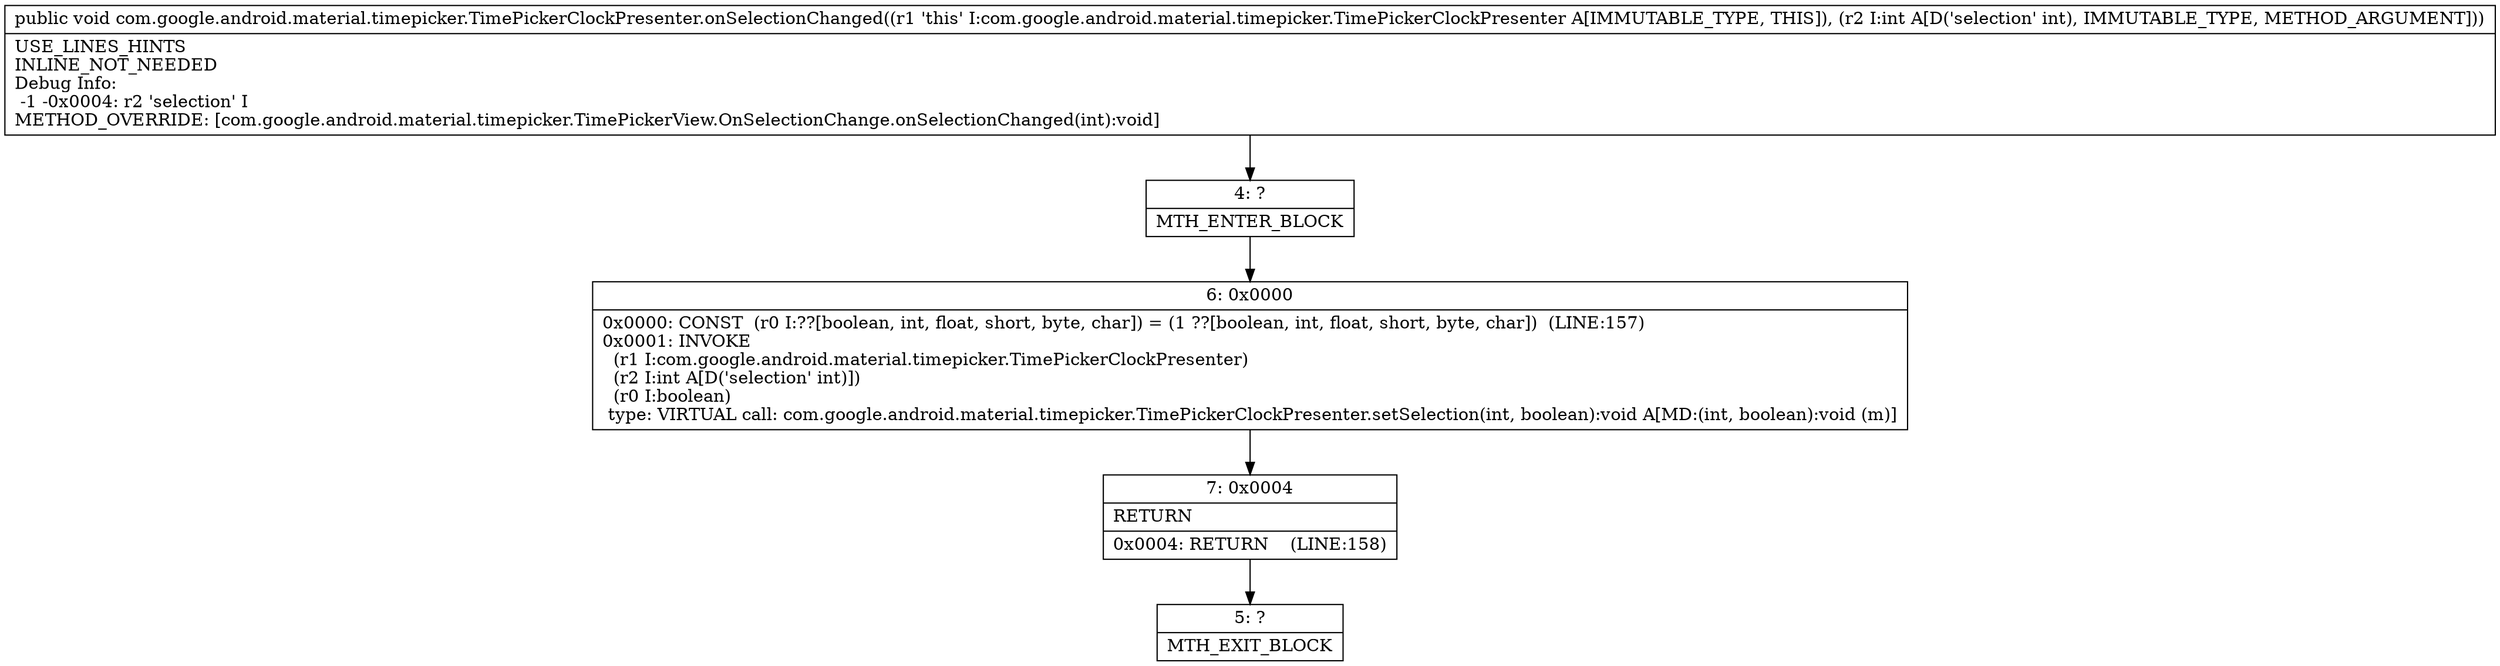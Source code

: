 digraph "CFG forcom.google.android.material.timepicker.TimePickerClockPresenter.onSelectionChanged(I)V" {
Node_4 [shape=record,label="{4\:\ ?|MTH_ENTER_BLOCK\l}"];
Node_6 [shape=record,label="{6\:\ 0x0000|0x0000: CONST  (r0 I:??[boolean, int, float, short, byte, char]) = (1 ??[boolean, int, float, short, byte, char])  (LINE:157)\l0x0001: INVOKE  \l  (r1 I:com.google.android.material.timepicker.TimePickerClockPresenter)\l  (r2 I:int A[D('selection' int)])\l  (r0 I:boolean)\l type: VIRTUAL call: com.google.android.material.timepicker.TimePickerClockPresenter.setSelection(int, boolean):void A[MD:(int, boolean):void (m)]\l}"];
Node_7 [shape=record,label="{7\:\ 0x0004|RETURN\l|0x0004: RETURN    (LINE:158)\l}"];
Node_5 [shape=record,label="{5\:\ ?|MTH_EXIT_BLOCK\l}"];
MethodNode[shape=record,label="{public void com.google.android.material.timepicker.TimePickerClockPresenter.onSelectionChanged((r1 'this' I:com.google.android.material.timepicker.TimePickerClockPresenter A[IMMUTABLE_TYPE, THIS]), (r2 I:int A[D('selection' int), IMMUTABLE_TYPE, METHOD_ARGUMENT]))  | USE_LINES_HINTS\lINLINE_NOT_NEEDED\lDebug Info:\l  \-1 \-0x0004: r2 'selection' I\lMETHOD_OVERRIDE: [com.google.android.material.timepicker.TimePickerView.OnSelectionChange.onSelectionChanged(int):void]\l}"];
MethodNode -> Node_4;Node_4 -> Node_6;
Node_6 -> Node_7;
Node_7 -> Node_5;
}

